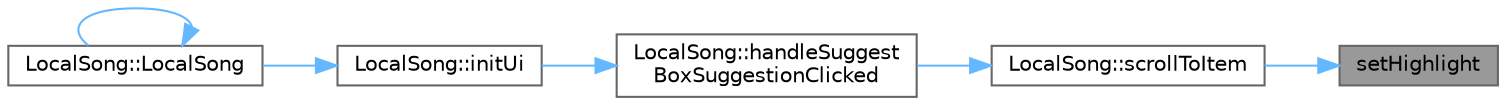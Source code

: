 digraph "setHighlight"
{
 // LATEX_PDF_SIZE
  bgcolor="transparent";
  edge [fontname=Helvetica,fontsize=10,labelfontname=Helvetica,labelfontsize=10];
  node [fontname=Helvetica,fontsize=10,shape=box,height=0.2,width=0.4];
  rankdir="RL";
  Node1 [id="Node000001",label="setHighlight",height=0.2,width=0.4,color="gray40", fillcolor="grey60", style="filled", fontcolor="black",tooltip="设置高亮提示"];
  Node1 -> Node2 [id="edge1_Node000001_Node000002",dir="back",color="steelblue1",style="solid",tooltip=" "];
  Node2 [id="Node000002",label="LocalSong::scrollToItem",height=0.2,width=0.4,color="grey40", fillcolor="white", style="filled",URL="$class_local_song.html#a09a9f9a11a92f99bc63be245778c0903",tooltip="滚动到指定歌曲项"];
  Node2 -> Node3 [id="edge2_Node000002_Node000003",dir="back",color="steelblue1",style="solid",tooltip=" "];
  Node3 [id="Node000003",label="LocalSong::handleSuggest\lBoxSuggestionClicked",height=0.2,width=0.4,color="grey40", fillcolor="white", style="filled",URL="$class_local_song.html#afd928c0268a021fbb05d4357f3c2de66",tooltip="搜索框选项跳转槽函数"];
  Node3 -> Node4 [id="edge3_Node000003_Node000004",dir="back",color="steelblue1",style="solid",tooltip=" "];
  Node4 [id="Node000004",label="LocalSong::initUi",height=0.2,width=0.4,color="grey40", fillcolor="white", style="filled",URL="$class_local_song.html#afba6e95967cc3eb25fd518f7bde6ec04",tooltip="初始化界面"];
  Node4 -> Node5 [id="edge4_Node000004_Node000005",dir="back",color="steelblue1",style="solid",tooltip=" "];
  Node5 [id="Node000005",label="LocalSong::LocalSong",height=0.2,width=0.4,color="grey40", fillcolor="white", style="filled",URL="$class_local_song.html#a9375f55dd6d49239d63d3c19eaef2237",tooltip="构造函数，初始化本地歌曲界面"];
  Node5 -> Node5 [id="edge5_Node000005_Node000005",dir="back",color="steelblue1",style="solid",tooltip=" "];
}
